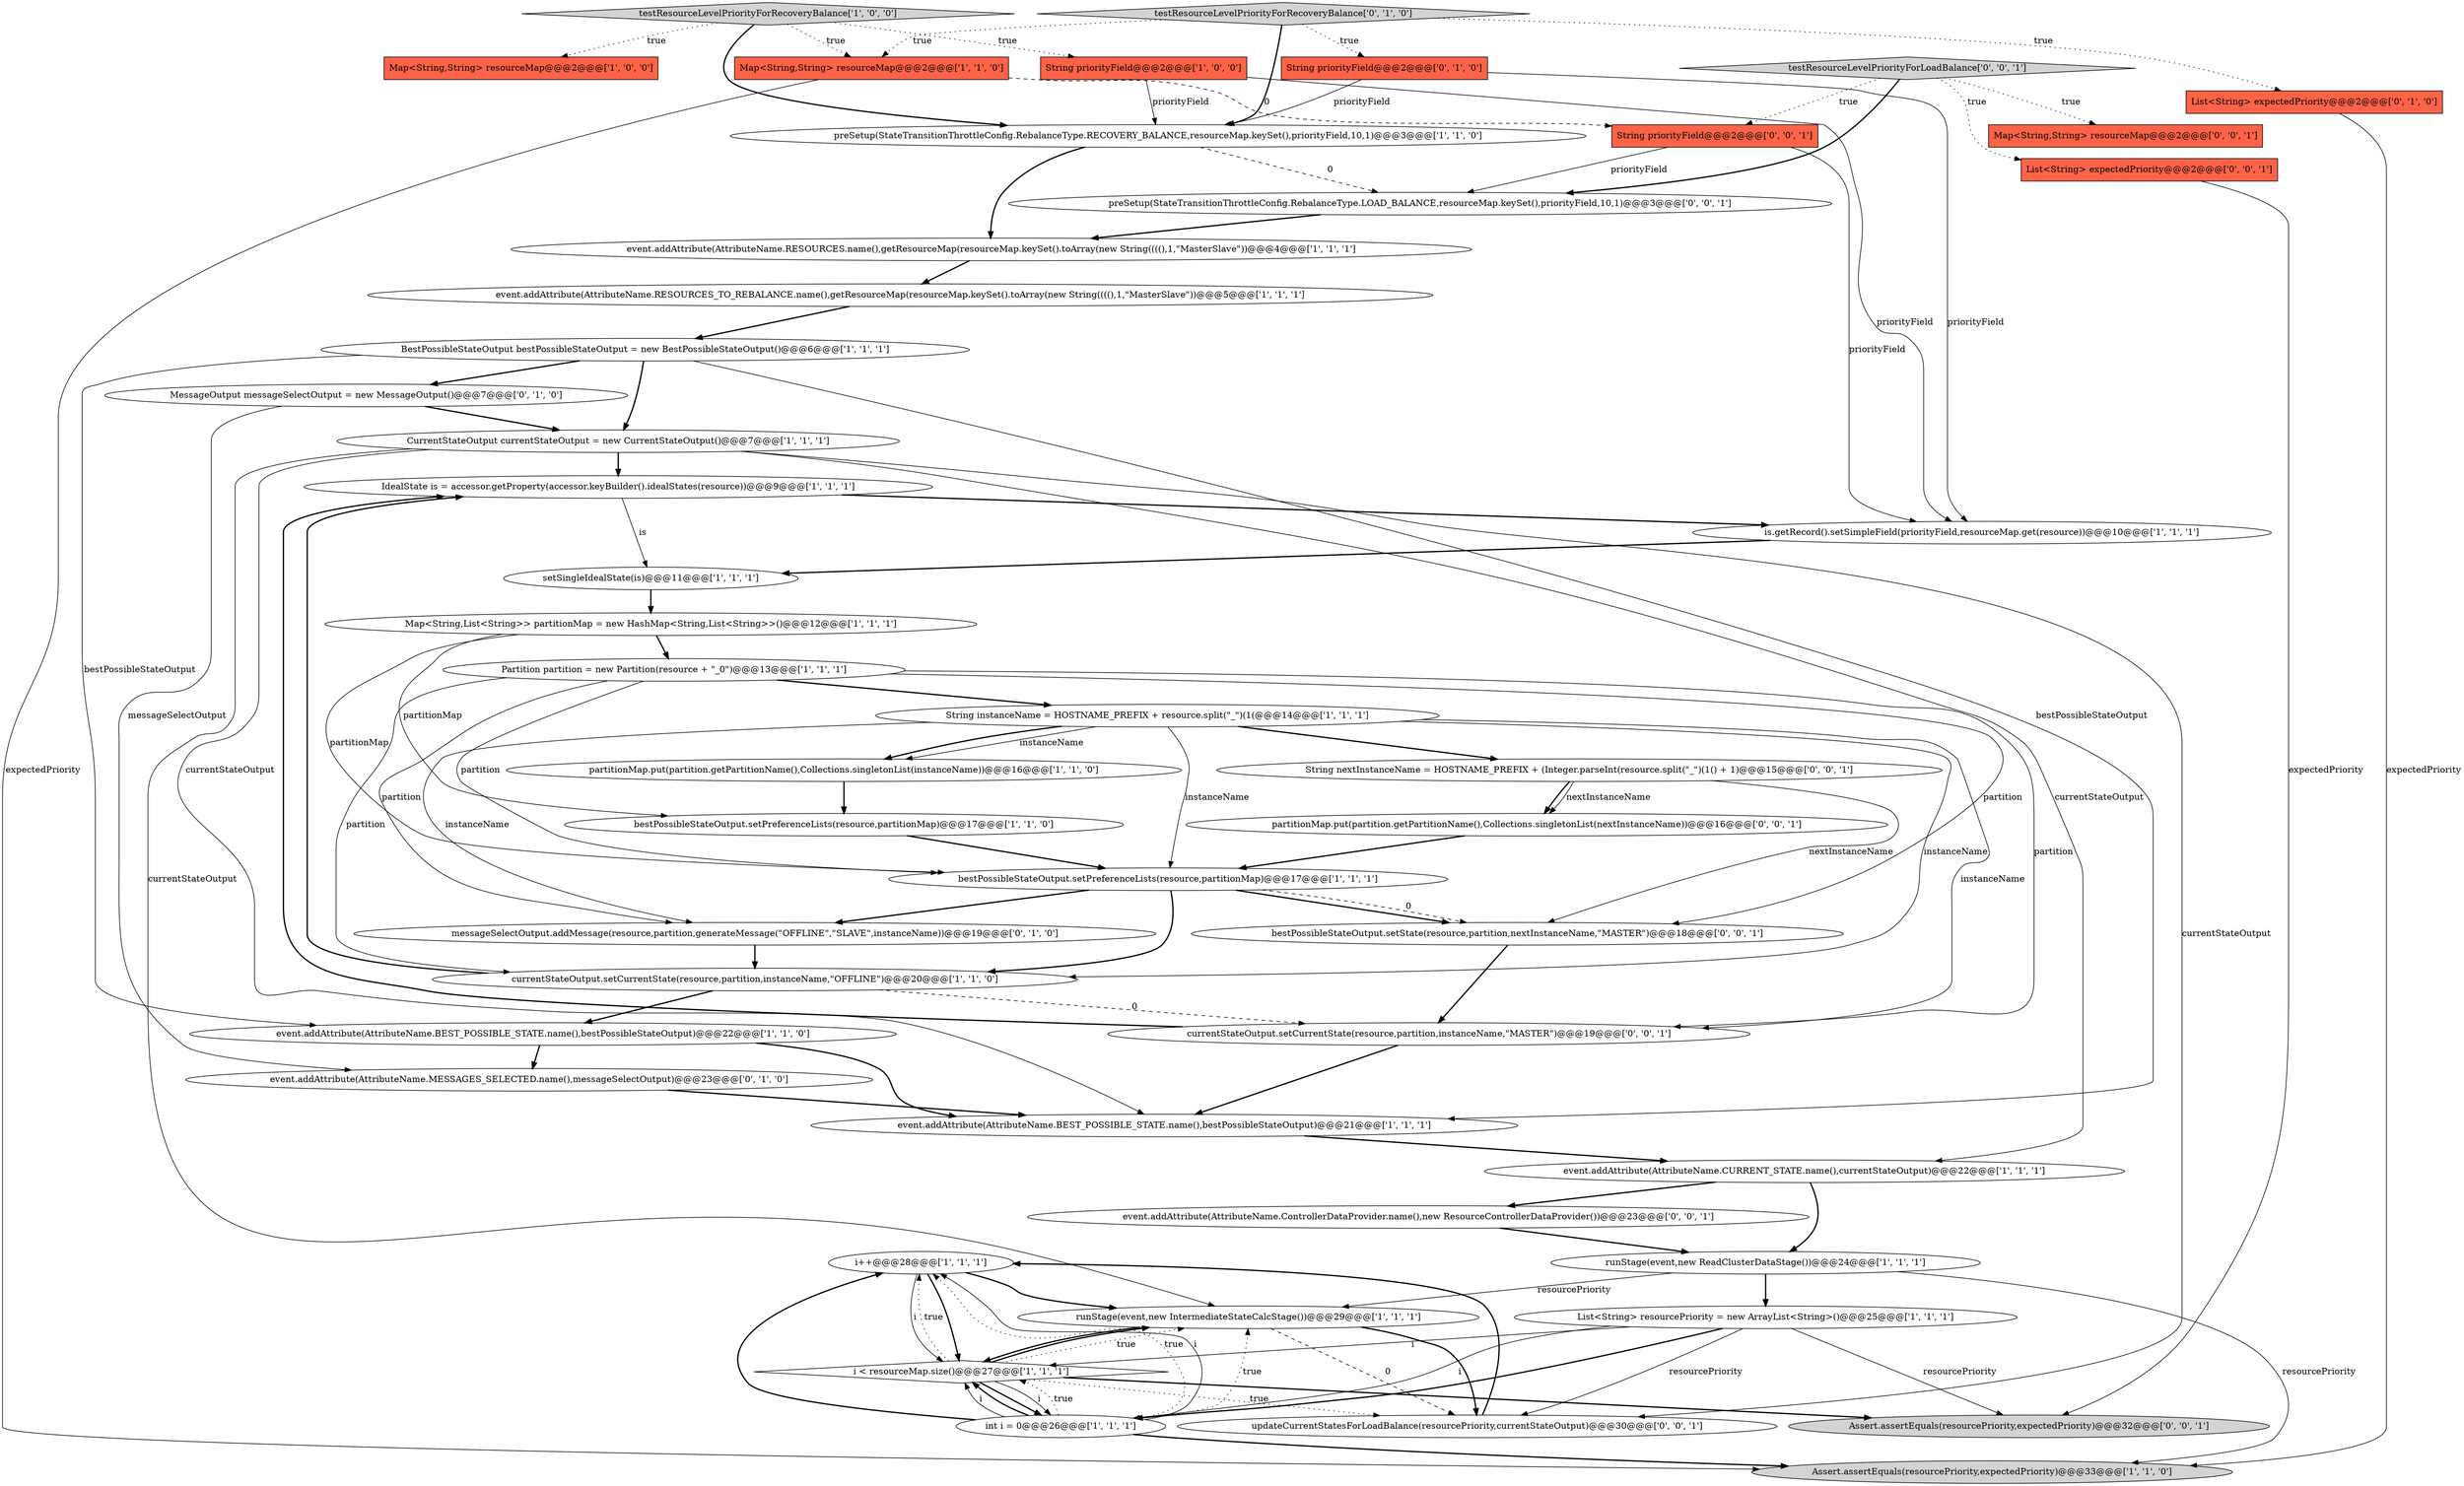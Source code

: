 digraph {
15 [style = filled, label = "i++@@@28@@@['1', '1', '1']", fillcolor = white, shape = ellipse image = "AAA0AAABBB1BBB"];
18 [style = filled, label = "int i = 0@@@26@@@['1', '1', '1']", fillcolor = white, shape = ellipse image = "AAA0AAABBB1BBB"];
23 [style = filled, label = "partitionMap.put(partition.getPartitionName(),Collections.singletonList(instanceName))@@@16@@@['1', '1', '0']", fillcolor = white, shape = ellipse image = "AAA0AAABBB1BBB"];
25 [style = filled, label = "Assert.assertEquals(resourcePriority,expectedPriority)@@@33@@@['1', '1', '0']", fillcolor = lightgray, shape = ellipse image = "AAA0AAABBB1BBB"];
34 [style = filled, label = "MessageOutput messageSelectOutput = new MessageOutput()@@@7@@@['0', '1', '0']", fillcolor = white, shape = ellipse image = "AAA1AAABBB2BBB"];
3 [style = filled, label = "List<String> resourcePriority = new ArrayList<String>()@@@25@@@['1', '1', '1']", fillcolor = white, shape = ellipse image = "AAA0AAABBB1BBB"];
31 [style = filled, label = "testResourceLevelPriorityForRecoveryBalance['0', '1', '0']", fillcolor = lightgray, shape = diamond image = "AAA0AAABBB2BBB"];
42 [style = filled, label = "List<String> expectedPriority@@@2@@@['0', '0', '1']", fillcolor = tomato, shape = box image = "AAA0AAABBB3BBB"];
6 [style = filled, label = "bestPossibleStateOutput.setPreferenceLists(resource,partitionMap)@@@17@@@['1', '1', '0']", fillcolor = white, shape = ellipse image = "AAA0AAABBB1BBB"];
43 [style = filled, label = "String priorityField@@@2@@@['0', '0', '1']", fillcolor = tomato, shape = box image = "AAA0AAABBB3BBB"];
20 [style = filled, label = "runStage(event,new IntermediateStateCalcStage())@@@29@@@['1', '1', '1']", fillcolor = white, shape = ellipse image = "AAA0AAABBB1BBB"];
45 [style = filled, label = "testResourceLevelPriorityForLoadBalance['0', '0', '1']", fillcolor = lightgray, shape = diamond image = "AAA0AAABBB3BBB"];
39 [style = filled, label = "preSetup(StateTransitionThrottleConfig.RebalanceType.LOAD_BALANCE,resourceMap.keySet(),priorityField,10,1)@@@3@@@['0', '0', '1']", fillcolor = white, shape = ellipse image = "AAA0AAABBB3BBB"];
19 [style = filled, label = "currentStateOutput.setCurrentState(resource,partition,instanceName,\"OFFLINE\")@@@20@@@['1', '1', '0']", fillcolor = white, shape = ellipse image = "AAA0AAABBB1BBB"];
17 [style = filled, label = "CurrentStateOutput currentStateOutput = new CurrentStateOutput()@@@7@@@['1', '1', '1']", fillcolor = white, shape = ellipse image = "AAA0AAABBB1BBB"];
16 [style = filled, label = "Map<String,List<String>> partitionMap = new HashMap<String,List<String>>()@@@12@@@['1', '1', '1']", fillcolor = white, shape = ellipse image = "AAA0AAABBB1BBB"];
12 [style = filled, label = "String priorityField@@@2@@@['1', '0', '0']", fillcolor = tomato, shape = box image = "AAA0AAABBB1BBB"];
0 [style = filled, label = "event.addAttribute(AttributeName.BEST_POSSIBLE_STATE.name(),bestPossibleStateOutput)@@@22@@@['1', '1', '0']", fillcolor = white, shape = ellipse image = "AAA0AAABBB1BBB"];
24 [style = filled, label = "i < resourceMap.size()@@@27@@@['1', '1', '1']", fillcolor = white, shape = diamond image = "AAA0AAABBB1BBB"];
44 [style = filled, label = "bestPossibleStateOutput.setState(resource,partition,nextInstanceName,\"MASTER\")@@@18@@@['0', '0', '1']", fillcolor = white, shape = ellipse image = "AAA0AAABBB3BBB"];
9 [style = filled, label = "runStage(event,new ReadClusterDataStage())@@@24@@@['1', '1', '1']", fillcolor = white, shape = ellipse image = "AAA0AAABBB1BBB"];
30 [style = filled, label = "event.addAttribute(AttributeName.MESSAGES_SELECTED.name(),messageSelectOutput)@@@23@@@['0', '1', '0']", fillcolor = white, shape = ellipse image = "AAA1AAABBB2BBB"];
11 [style = filled, label = "bestPossibleStateOutput.setPreferenceLists(resource,partitionMap)@@@17@@@['1', '1', '1']", fillcolor = white, shape = ellipse image = "AAA0AAABBB1BBB"];
46 [style = filled, label = "updateCurrentStatesForLoadBalance(resourcePriority,currentStateOutput)@@@30@@@['0', '0', '1']", fillcolor = white, shape = ellipse image = "AAA0AAABBB3BBB"];
27 [style = filled, label = "Map<String,String> resourceMap@@@2@@@['1', '1', '0']", fillcolor = tomato, shape = box image = "AAA0AAABBB1BBB"];
28 [style = filled, label = "event.addAttribute(AttributeName.BEST_POSSIBLE_STATE.name(),bestPossibleStateOutput)@@@21@@@['1', '1', '1']", fillcolor = white, shape = ellipse image = "AAA0AAABBB1BBB"];
29 [style = filled, label = "messageSelectOutput.addMessage(resource,partition,generateMessage(\"OFFLINE\",\"SLAVE\",instanceName))@@@19@@@['0', '1', '0']", fillcolor = white, shape = ellipse image = "AAA1AAABBB2BBB"];
35 [style = filled, label = "String nextInstanceName = HOSTNAME_PREFIX + (Integer.parseInt(resource.split(\"_\")(1() + 1)@@@15@@@['0', '0', '1']", fillcolor = white, shape = ellipse image = "AAA0AAABBB3BBB"];
7 [style = filled, label = "event.addAttribute(AttributeName.CURRENT_STATE.name(),currentStateOutput)@@@22@@@['1', '1', '1']", fillcolor = white, shape = ellipse image = "AAA0AAABBB1BBB"];
8 [style = filled, label = "event.addAttribute(AttributeName.RESOURCES_TO_REBALANCE.name(),getResourceMap(resourceMap.keySet().toArray(new String((((),1,\"MasterSlave\"))@@@5@@@['1', '1', '1']", fillcolor = white, shape = ellipse image = "AAA0AAABBB1BBB"];
32 [style = filled, label = "String priorityField@@@2@@@['0', '1', '0']", fillcolor = tomato, shape = box image = "AAA0AAABBB2BBB"];
22 [style = filled, label = "event.addAttribute(AttributeName.RESOURCES.name(),getResourceMap(resourceMap.keySet().toArray(new String((((),1,\"MasterSlave\"))@@@4@@@['1', '1', '1']", fillcolor = white, shape = ellipse image = "AAA0AAABBB1BBB"];
10 [style = filled, label = "Map<String,String> resourceMap@@@2@@@['1', '0', '0']", fillcolor = tomato, shape = box image = "AAA0AAABBB1BBB"];
5 [style = filled, label = "BestPossibleStateOutput bestPossibleStateOutput = new BestPossibleStateOutput()@@@6@@@['1', '1', '1']", fillcolor = white, shape = ellipse image = "AAA0AAABBB1BBB"];
21 [style = filled, label = "is.getRecord().setSimpleField(priorityField,resourceMap.get(resource))@@@10@@@['1', '1', '1']", fillcolor = white, shape = ellipse image = "AAA0AAABBB1BBB"];
36 [style = filled, label = "currentStateOutput.setCurrentState(resource,partition,instanceName,\"MASTER\")@@@19@@@['0', '0', '1']", fillcolor = white, shape = ellipse image = "AAA0AAABBB3BBB"];
4 [style = filled, label = "setSingleIdealState(is)@@@11@@@['1', '1', '1']", fillcolor = white, shape = ellipse image = "AAA0AAABBB1BBB"];
1 [style = filled, label = "preSetup(StateTransitionThrottleConfig.RebalanceType.RECOVERY_BALANCE,resourceMap.keySet(),priorityField,10,1)@@@3@@@['1', '1', '0']", fillcolor = white, shape = ellipse image = "AAA0AAABBB1BBB"];
14 [style = filled, label = "IdealState is = accessor.getProperty(accessor.keyBuilder().idealStates(resource))@@@9@@@['1', '1', '1']", fillcolor = white, shape = ellipse image = "AAA0AAABBB1BBB"];
33 [style = filled, label = "List<String> expectedPriority@@@2@@@['0', '1', '0']", fillcolor = tomato, shape = box image = "AAA0AAABBB2BBB"];
26 [style = filled, label = "Partition partition = new Partition(resource + \"_0\")@@@13@@@['1', '1', '1']", fillcolor = white, shape = ellipse image = "AAA0AAABBB1BBB"];
40 [style = filled, label = "partitionMap.put(partition.getPartitionName(),Collections.singletonList(nextInstanceName))@@@16@@@['0', '0', '1']", fillcolor = white, shape = ellipse image = "AAA0AAABBB3BBB"];
2 [style = filled, label = "String instanceName = HOSTNAME_PREFIX + resource.split(\"_\")(1(@@@14@@@['1', '1', '1']", fillcolor = white, shape = ellipse image = "AAA0AAABBB1BBB"];
38 [style = filled, label = "Map<String,String> resourceMap@@@2@@@['0', '0', '1']", fillcolor = tomato, shape = box image = "AAA0AAABBB3BBB"];
37 [style = filled, label = "Assert.assertEquals(resourcePriority,expectedPriority)@@@32@@@['0', '0', '1']", fillcolor = lightgray, shape = ellipse image = "AAA0AAABBB3BBB"];
13 [style = filled, label = "testResourceLevelPriorityForRecoveryBalance['1', '0', '0']", fillcolor = lightgray, shape = diamond image = "AAA0AAABBB1BBB"];
41 [style = filled, label = "event.addAttribute(AttributeName.ControllerDataProvider.name(),new ResourceControllerDataProvider())@@@23@@@['0', '0', '1']", fillcolor = white, shape = ellipse image = "AAA0AAABBB3BBB"];
11->29 [style = bold, label=""];
33->25 [style = solid, label="expectedPriority"];
29->19 [style = bold, label=""];
26->2 [style = bold, label=""];
2->29 [style = solid, label="instanceName"];
26->44 [style = solid, label="partition"];
9->20 [style = solid, label="resourcePriority"];
17->14 [style = bold, label=""];
19->0 [style = bold, label=""];
5->17 [style = bold, label=""];
26->29 [style = solid, label="partition"];
12->21 [style = solid, label="priorityField"];
11->44 [style = bold, label=""];
7->41 [style = bold, label=""];
14->4 [style = solid, label="is"];
20->46 [style = bold, label=""];
3->18 [style = solid, label="i"];
36->28 [style = bold, label=""];
18->24 [style = dotted, label="true"];
31->32 [style = dotted, label="true"];
13->1 [style = bold, label=""];
39->22 [style = bold, label=""];
19->36 [style = dashed, label="0"];
45->42 [style = dotted, label="true"];
2->11 [style = solid, label="instanceName"];
1->22 [style = bold, label=""];
13->12 [style = dotted, label="true"];
21->4 [style = bold, label=""];
17->20 [style = solid, label="currentStateOutput"];
27->25 [style = solid, label="expectedPriority"];
40->11 [style = bold, label=""];
35->40 [style = bold, label=""];
5->0 [style = solid, label="bestPossibleStateOutput"];
24->37 [style = bold, label=""];
18->20 [style = dotted, label="true"];
8->5 [style = bold, label=""];
12->1 [style = solid, label="priorityField"];
14->21 [style = bold, label=""];
7->9 [style = bold, label=""];
24->20 [style = dotted, label="true"];
6->11 [style = bold, label=""];
31->33 [style = dotted, label="true"];
13->10 [style = dotted, label="true"];
31->27 [style = dotted, label="true"];
3->18 [style = bold, label=""];
34->17 [style = bold, label=""];
2->36 [style = solid, label="instanceName"];
17->7 [style = solid, label="currentStateOutput"];
45->43 [style = dotted, label="true"];
36->14 [style = bold, label=""];
24->18 [style = solid, label="i"];
9->25 [style = solid, label="resourcePriority"];
15->20 [style = bold, label=""];
13->27 [style = dotted, label="true"];
1->39 [style = dashed, label="0"];
30->28 [style = bold, label=""];
19->14 [style = bold, label=""];
24->15 [style = dotted, label="true"];
5->28 [style = solid, label="bestPossibleStateOutput"];
43->21 [style = solid, label="priorityField"];
35->40 [style = solid, label="nextInstanceName"];
27->43 [style = dashed, label="0"];
18->15 [style = bold, label=""];
17->46 [style = solid, label="currentStateOutput"];
26->19 [style = solid, label="partition"];
15->24 [style = solid, label="i"];
3->24 [style = solid, label="i"];
4->16 [style = bold, label=""];
24->20 [style = bold, label=""];
35->44 [style = solid, label="nextInstanceName"];
15->24 [style = bold, label=""];
16->11 [style = solid, label="partitionMap"];
2->23 [style = solid, label="instanceName"];
16->6 [style = solid, label="partitionMap"];
23->6 [style = bold, label=""];
26->11 [style = solid, label="partition"];
32->21 [style = solid, label="priorityField"];
3->37 [style = solid, label="resourcePriority"];
11->19 [style = bold, label=""];
20->24 [style = bold, label=""];
17->28 [style = solid, label="currentStateOutput"];
0->30 [style = bold, label=""];
11->44 [style = dashed, label="0"];
2->19 [style = solid, label="instanceName"];
18->24 [style = solid, label="i"];
32->1 [style = solid, label="priorityField"];
28->7 [style = bold, label=""];
18->15 [style = dotted, label="true"];
22->8 [style = bold, label=""];
31->1 [style = bold, label=""];
26->36 [style = solid, label="partition"];
16->26 [style = bold, label=""];
24->18 [style = bold, label=""];
18->24 [style = bold, label=""];
18->15 [style = solid, label="i"];
9->3 [style = bold, label=""];
18->25 [style = bold, label=""];
5->34 [style = bold, label=""];
24->46 [style = dotted, label="true"];
45->38 [style = dotted, label="true"];
46->15 [style = bold, label=""];
34->30 [style = solid, label="messageSelectOutput"];
3->46 [style = solid, label="resourcePriority"];
41->9 [style = bold, label=""];
20->46 [style = dashed, label="0"];
42->37 [style = solid, label="expectedPriority"];
0->28 [style = bold, label=""];
43->39 [style = solid, label="priorityField"];
44->36 [style = bold, label=""];
45->39 [style = bold, label=""];
2->35 [style = bold, label=""];
2->23 [style = bold, label=""];
}
